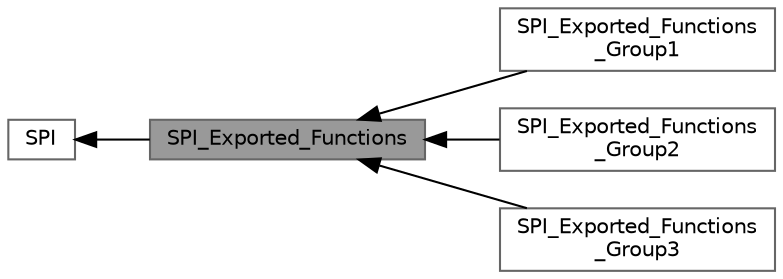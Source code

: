 digraph "SPI_Exported_Functions"
{
 // LATEX_PDF_SIZE
  bgcolor="transparent";
  edge [fontname=Helvetica,fontsize=10,labelfontname=Helvetica,labelfontsize=10];
  node [fontname=Helvetica,fontsize=10,shape=box,height=0.2,width=0.4];
  rankdir=LR;
  Node2 [id="Node000002",label="SPI",height=0.2,width=0.4,color="grey40", fillcolor="white", style="filled",URL="$group___s_p_i.html",tooltip="SPI HAL module driver."];
  Node1 [id="Node000001",label="SPI_Exported_Functions",height=0.2,width=0.4,color="gray40", fillcolor="grey60", style="filled", fontcolor="black",tooltip=" "];
  Node3 [id="Node000003",label="SPI_Exported_Functions\l_Group1",height=0.2,width=0.4,color="grey40", fillcolor="white", style="filled",URL="$group___s_p_i___exported___functions___group1.html",tooltip=" "];
  Node4 [id="Node000004",label="SPI_Exported_Functions\l_Group2",height=0.2,width=0.4,color="grey40", fillcolor="white", style="filled",URL="$group___s_p_i___exported___functions___group2.html",tooltip=" "];
  Node5 [id="Node000005",label="SPI_Exported_Functions\l_Group3",height=0.2,width=0.4,color="grey40", fillcolor="white", style="filled",URL="$group___s_p_i___exported___functions___group3.html",tooltip=" "];
  Node2->Node1 [shape=plaintext, dir="back", style="solid"];
  Node1->Node3 [shape=plaintext, dir="back", style="solid"];
  Node1->Node4 [shape=plaintext, dir="back", style="solid"];
  Node1->Node5 [shape=plaintext, dir="back", style="solid"];
}
